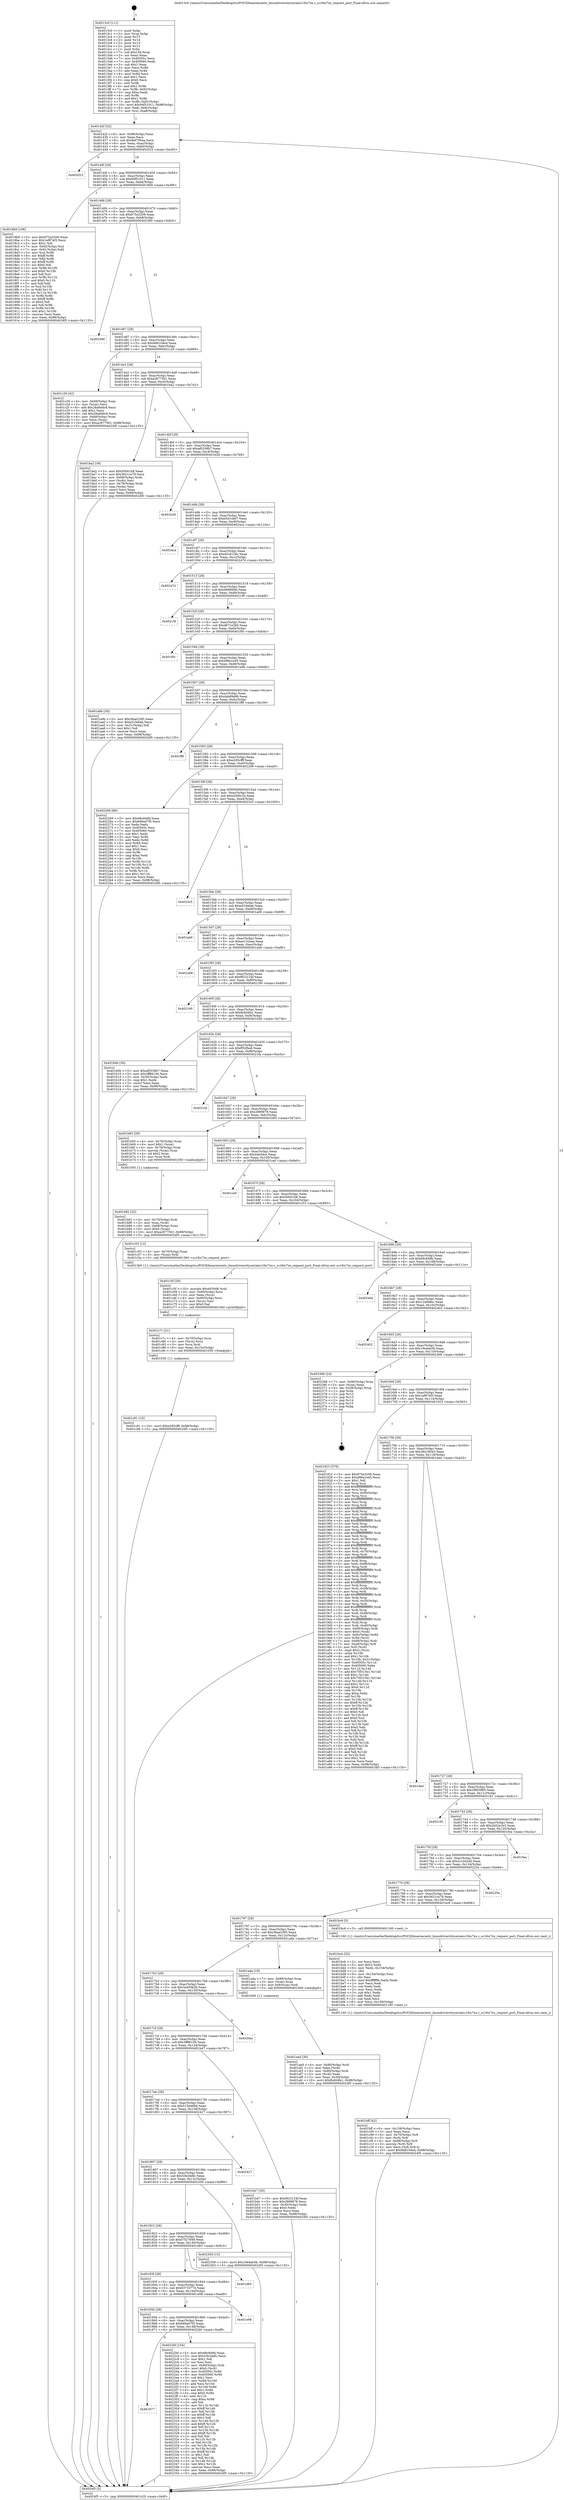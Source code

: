 digraph "0x4013c0" {
  label = "0x4013c0 (/mnt/c/Users/mathe/Desktop/tcc/POCII/binaries/extr_linuxdriversttyserialsc16is7xx.c_sc16is7xx_request_port_Final-ollvm.out::main(0))"
  labelloc = "t"
  node[shape=record]

  Entry [label="",width=0.3,height=0.3,shape=circle,fillcolor=black,style=filled]
  "0x40142f" [label="{
     0x40142f [32]\l
     | [instrs]\l
     &nbsp;&nbsp;0x40142f \<+6\>: mov -0x98(%rbp),%eax\l
     &nbsp;&nbsp;0x401435 \<+2\>: mov %eax,%ecx\l
     &nbsp;&nbsp;0x401437 \<+6\>: sub $0x8ef790aa,%ecx\l
     &nbsp;&nbsp;0x40143d \<+6\>: mov %eax,-0xac(%rbp)\l
     &nbsp;&nbsp;0x401443 \<+6\>: mov %ecx,-0xb0(%rbp)\l
     &nbsp;&nbsp;0x401449 \<+6\>: je 0000000000402023 \<main+0xc63\>\l
  }"]
  "0x402023" [label="{
     0x402023\l
  }", style=dashed]
  "0x40144f" [label="{
     0x40144f [28]\l
     | [instrs]\l
     &nbsp;&nbsp;0x40144f \<+5\>: jmp 0000000000401454 \<main+0x94\>\l
     &nbsp;&nbsp;0x401454 \<+6\>: mov -0xac(%rbp),%eax\l
     &nbsp;&nbsp;0x40145a \<+5\>: sub $0x94f51011,%eax\l
     &nbsp;&nbsp;0x40145f \<+6\>: mov %eax,-0xb4(%rbp)\l
     &nbsp;&nbsp;0x401465 \<+6\>: je 00000000004018b9 \<main+0x4f9\>\l
  }"]
  Exit [label="",width=0.3,height=0.3,shape=circle,fillcolor=black,style=filled,peripheries=2]
  "0x4018b9" [label="{
     0x4018b9 [106]\l
     | [instrs]\l
     &nbsp;&nbsp;0x4018b9 \<+5\>: mov $0x975a3209,%eax\l
     &nbsp;&nbsp;0x4018be \<+5\>: mov $0x1ef87ef3,%ecx\l
     &nbsp;&nbsp;0x4018c3 \<+2\>: mov $0x1,%dl\l
     &nbsp;&nbsp;0x4018c5 \<+7\>: mov -0x92(%rbp),%sil\l
     &nbsp;&nbsp;0x4018cc \<+7\>: mov -0x91(%rbp),%dil\l
     &nbsp;&nbsp;0x4018d3 \<+3\>: mov %sil,%r8b\l
     &nbsp;&nbsp;0x4018d6 \<+4\>: xor $0xff,%r8b\l
     &nbsp;&nbsp;0x4018da \<+3\>: mov %dil,%r9b\l
     &nbsp;&nbsp;0x4018dd \<+4\>: xor $0xff,%r9b\l
     &nbsp;&nbsp;0x4018e1 \<+3\>: xor $0x0,%dl\l
     &nbsp;&nbsp;0x4018e4 \<+3\>: mov %r8b,%r10b\l
     &nbsp;&nbsp;0x4018e7 \<+4\>: and $0x0,%r10b\l
     &nbsp;&nbsp;0x4018eb \<+3\>: and %dl,%sil\l
     &nbsp;&nbsp;0x4018ee \<+3\>: mov %r9b,%r11b\l
     &nbsp;&nbsp;0x4018f1 \<+4\>: and $0x0,%r11b\l
     &nbsp;&nbsp;0x4018f5 \<+3\>: and %dl,%dil\l
     &nbsp;&nbsp;0x4018f8 \<+3\>: or %sil,%r10b\l
     &nbsp;&nbsp;0x4018fb \<+3\>: or %dil,%r11b\l
     &nbsp;&nbsp;0x4018fe \<+3\>: xor %r11b,%r10b\l
     &nbsp;&nbsp;0x401901 \<+3\>: or %r9b,%r8b\l
     &nbsp;&nbsp;0x401904 \<+4\>: xor $0xff,%r8b\l
     &nbsp;&nbsp;0x401908 \<+3\>: or $0x0,%dl\l
     &nbsp;&nbsp;0x40190b \<+3\>: and %dl,%r8b\l
     &nbsp;&nbsp;0x40190e \<+3\>: or %r8b,%r10b\l
     &nbsp;&nbsp;0x401911 \<+4\>: test $0x1,%r10b\l
     &nbsp;&nbsp;0x401915 \<+3\>: cmovne %ecx,%eax\l
     &nbsp;&nbsp;0x401918 \<+6\>: mov %eax,-0x98(%rbp)\l
     &nbsp;&nbsp;0x40191e \<+5\>: jmp 00000000004024f5 \<main+0x1135\>\l
  }"]
  "0x40146b" [label="{
     0x40146b [28]\l
     | [instrs]\l
     &nbsp;&nbsp;0x40146b \<+5\>: jmp 0000000000401470 \<main+0xb0\>\l
     &nbsp;&nbsp;0x401470 \<+6\>: mov -0xac(%rbp),%eax\l
     &nbsp;&nbsp;0x401476 \<+5\>: sub $0x975a3209,%eax\l
     &nbsp;&nbsp;0x40147b \<+6\>: mov %eax,-0xb8(%rbp)\l
     &nbsp;&nbsp;0x401481 \<+6\>: je 0000000000402380 \<main+0xfc0\>\l
  }"]
  "0x4024f5" [label="{
     0x4024f5 [5]\l
     | [instrs]\l
     &nbsp;&nbsp;0x4024f5 \<+5\>: jmp 000000000040142f \<main+0x6f\>\l
  }"]
  "0x4013c0" [label="{
     0x4013c0 [111]\l
     | [instrs]\l
     &nbsp;&nbsp;0x4013c0 \<+1\>: push %rbp\l
     &nbsp;&nbsp;0x4013c1 \<+3\>: mov %rsp,%rbp\l
     &nbsp;&nbsp;0x4013c4 \<+2\>: push %r15\l
     &nbsp;&nbsp;0x4013c6 \<+2\>: push %r14\l
     &nbsp;&nbsp;0x4013c8 \<+2\>: push %r13\l
     &nbsp;&nbsp;0x4013ca \<+2\>: push %r12\l
     &nbsp;&nbsp;0x4013cc \<+1\>: push %rbx\l
     &nbsp;&nbsp;0x4013cd \<+7\>: sub $0x158,%rsp\l
     &nbsp;&nbsp;0x4013d4 \<+2\>: xor %eax,%eax\l
     &nbsp;&nbsp;0x4013d6 \<+7\>: mov 0x40505c,%ecx\l
     &nbsp;&nbsp;0x4013dd \<+7\>: mov 0x405060,%edx\l
     &nbsp;&nbsp;0x4013e4 \<+3\>: sub $0x1,%eax\l
     &nbsp;&nbsp;0x4013e7 \<+3\>: mov %ecx,%r8d\l
     &nbsp;&nbsp;0x4013ea \<+3\>: add %eax,%r8d\l
     &nbsp;&nbsp;0x4013ed \<+4\>: imul %r8d,%ecx\l
     &nbsp;&nbsp;0x4013f1 \<+3\>: and $0x1,%ecx\l
     &nbsp;&nbsp;0x4013f4 \<+3\>: cmp $0x0,%ecx\l
     &nbsp;&nbsp;0x4013f7 \<+4\>: sete %r9b\l
     &nbsp;&nbsp;0x4013fb \<+4\>: and $0x1,%r9b\l
     &nbsp;&nbsp;0x4013ff \<+7\>: mov %r9b,-0x92(%rbp)\l
     &nbsp;&nbsp;0x401406 \<+3\>: cmp $0xa,%edx\l
     &nbsp;&nbsp;0x401409 \<+4\>: setl %r9b\l
     &nbsp;&nbsp;0x40140d \<+4\>: and $0x1,%r9b\l
     &nbsp;&nbsp;0x401411 \<+7\>: mov %r9b,-0x91(%rbp)\l
     &nbsp;&nbsp;0x401418 \<+10\>: movl $0x94f51011,-0x98(%rbp)\l
     &nbsp;&nbsp;0x401422 \<+6\>: mov %edi,-0x9c(%rbp)\l
     &nbsp;&nbsp;0x401428 \<+7\>: mov %rsi,-0xa8(%rbp)\l
  }"]
  "0x401877" [label="{
     0x401877\l
  }", style=dashed]
  "0x402380" [label="{
     0x402380\l
  }", style=dashed]
  "0x401487" [label="{
     0x401487 [28]\l
     | [instrs]\l
     &nbsp;&nbsp;0x401487 \<+5\>: jmp 000000000040148c \<main+0xcc\>\l
     &nbsp;&nbsp;0x40148c \<+6\>: mov -0xac(%rbp),%eax\l
     &nbsp;&nbsp;0x401492 \<+5\>: sub $0x9d8104e4,%eax\l
     &nbsp;&nbsp;0x401497 \<+6\>: mov %eax,-0xbc(%rbp)\l
     &nbsp;&nbsp;0x40149d \<+6\>: je 0000000000401c29 \<main+0x869\>\l
  }"]
  "0x4022bf" [label="{
     0x4022bf [154]\l
     | [instrs]\l
     &nbsp;&nbsp;0x4022bf \<+5\>: mov $0x68c849b,%eax\l
     &nbsp;&nbsp;0x4022c4 \<+5\>: mov $0x53b3ddfc,%ecx\l
     &nbsp;&nbsp;0x4022c9 \<+2\>: mov $0x1,%dl\l
     &nbsp;&nbsp;0x4022cb \<+2\>: xor %esi,%esi\l
     &nbsp;&nbsp;0x4022cd \<+7\>: mov -0x90(%rbp),%rdi\l
     &nbsp;&nbsp;0x4022d4 \<+6\>: movl $0x0,(%rdi)\l
     &nbsp;&nbsp;0x4022da \<+8\>: mov 0x40505c,%r8d\l
     &nbsp;&nbsp;0x4022e2 \<+8\>: mov 0x405060,%r9d\l
     &nbsp;&nbsp;0x4022ea \<+3\>: sub $0x1,%esi\l
     &nbsp;&nbsp;0x4022ed \<+3\>: mov %r8d,%r10d\l
     &nbsp;&nbsp;0x4022f0 \<+3\>: add %esi,%r10d\l
     &nbsp;&nbsp;0x4022f3 \<+4\>: imul %r10d,%r8d\l
     &nbsp;&nbsp;0x4022f7 \<+4\>: and $0x1,%r8d\l
     &nbsp;&nbsp;0x4022fb \<+4\>: cmp $0x0,%r8d\l
     &nbsp;&nbsp;0x4022ff \<+4\>: sete %r11b\l
     &nbsp;&nbsp;0x402303 \<+4\>: cmp $0xa,%r9d\l
     &nbsp;&nbsp;0x402307 \<+3\>: setl %bl\l
     &nbsp;&nbsp;0x40230a \<+3\>: mov %r11b,%r14b\l
     &nbsp;&nbsp;0x40230d \<+4\>: xor $0xff,%r14b\l
     &nbsp;&nbsp;0x402311 \<+3\>: mov %bl,%r15b\l
     &nbsp;&nbsp;0x402314 \<+4\>: xor $0xff,%r15b\l
     &nbsp;&nbsp;0x402318 \<+3\>: xor $0x1,%dl\l
     &nbsp;&nbsp;0x40231b \<+3\>: mov %r14b,%r12b\l
     &nbsp;&nbsp;0x40231e \<+4\>: and $0xff,%r12b\l
     &nbsp;&nbsp;0x402322 \<+3\>: and %dl,%r11b\l
     &nbsp;&nbsp;0x402325 \<+3\>: mov %r15b,%r13b\l
     &nbsp;&nbsp;0x402328 \<+4\>: and $0xff,%r13b\l
     &nbsp;&nbsp;0x40232c \<+2\>: and %dl,%bl\l
     &nbsp;&nbsp;0x40232e \<+3\>: or %r11b,%r12b\l
     &nbsp;&nbsp;0x402331 \<+3\>: or %bl,%r13b\l
     &nbsp;&nbsp;0x402334 \<+3\>: xor %r13b,%r12b\l
     &nbsp;&nbsp;0x402337 \<+3\>: or %r15b,%r14b\l
     &nbsp;&nbsp;0x40233a \<+4\>: xor $0xff,%r14b\l
     &nbsp;&nbsp;0x40233e \<+3\>: or $0x1,%dl\l
     &nbsp;&nbsp;0x402341 \<+3\>: and %dl,%r14b\l
     &nbsp;&nbsp;0x402344 \<+3\>: or %r14b,%r12b\l
     &nbsp;&nbsp;0x402347 \<+4\>: test $0x1,%r12b\l
     &nbsp;&nbsp;0x40234b \<+3\>: cmovne %ecx,%eax\l
     &nbsp;&nbsp;0x40234e \<+6\>: mov %eax,-0x98(%rbp)\l
     &nbsp;&nbsp;0x402354 \<+5\>: jmp 00000000004024f5 \<main+0x1135\>\l
  }"]
  "0x401c29" [label="{
     0x401c29 [42]\l
     | [instrs]\l
     &nbsp;&nbsp;0x401c29 \<+4\>: mov -0x68(%rbp),%rax\l
     &nbsp;&nbsp;0x401c2d \<+2\>: mov (%rax),%ecx\l
     &nbsp;&nbsp;0x401c2f \<+6\>: add $0x28a9ddc8,%ecx\l
     &nbsp;&nbsp;0x401c35 \<+3\>: add $0x1,%ecx\l
     &nbsp;&nbsp;0x401c38 \<+6\>: sub $0x28a9ddc8,%ecx\l
     &nbsp;&nbsp;0x401c3e \<+4\>: mov -0x68(%rbp),%rax\l
     &nbsp;&nbsp;0x401c42 \<+2\>: mov %ecx,(%rax)\l
     &nbsp;&nbsp;0x401c44 \<+10\>: movl $0xa2877561,-0x98(%rbp)\l
     &nbsp;&nbsp;0x401c4e \<+5\>: jmp 00000000004024f5 \<main+0x1135\>\l
  }"]
  "0x4014a3" [label="{
     0x4014a3 [28]\l
     | [instrs]\l
     &nbsp;&nbsp;0x4014a3 \<+5\>: jmp 00000000004014a8 \<main+0xe8\>\l
     &nbsp;&nbsp;0x4014a8 \<+6\>: mov -0xac(%rbp),%eax\l
     &nbsp;&nbsp;0x4014ae \<+5\>: sub $0xa2877561,%eax\l
     &nbsp;&nbsp;0x4014b3 \<+6\>: mov %eax,-0xc0(%rbp)\l
     &nbsp;&nbsp;0x4014b9 \<+6\>: je 0000000000401ba2 \<main+0x7e2\>\l
  }"]
  "0x40185b" [label="{
     0x40185b [28]\l
     | [instrs]\l
     &nbsp;&nbsp;0x40185b \<+5\>: jmp 0000000000401860 \<main+0x4a0\>\l
     &nbsp;&nbsp;0x401860 \<+6\>: mov -0xac(%rbp),%eax\l
     &nbsp;&nbsp;0x401866 \<+5\>: sub $0x666a07f5,%eax\l
     &nbsp;&nbsp;0x40186b \<+6\>: mov %eax,-0x148(%rbp)\l
     &nbsp;&nbsp;0x401871 \<+6\>: je 00000000004022bf \<main+0xeff\>\l
  }"]
  "0x401ba2" [label="{
     0x401ba2 [36]\l
     | [instrs]\l
     &nbsp;&nbsp;0x401ba2 \<+5\>: mov $0x50041b8,%eax\l
     &nbsp;&nbsp;0x401ba7 \<+5\>: mov $0x3621ce79,%ecx\l
     &nbsp;&nbsp;0x401bac \<+4\>: mov -0x68(%rbp),%rdx\l
     &nbsp;&nbsp;0x401bb0 \<+2\>: mov (%rdx),%esi\l
     &nbsp;&nbsp;0x401bb2 \<+4\>: mov -0x78(%rbp),%rdx\l
     &nbsp;&nbsp;0x401bb6 \<+2\>: cmp (%rdx),%esi\l
     &nbsp;&nbsp;0x401bb8 \<+3\>: cmovl %ecx,%eax\l
     &nbsp;&nbsp;0x401bbb \<+6\>: mov %eax,-0x98(%rbp)\l
     &nbsp;&nbsp;0x401bc1 \<+5\>: jmp 00000000004024f5 \<main+0x1135\>\l
  }"]
  "0x4014bf" [label="{
     0x4014bf [28]\l
     | [instrs]\l
     &nbsp;&nbsp;0x4014bf \<+5\>: jmp 00000000004014c4 \<main+0x104\>\l
     &nbsp;&nbsp;0x4014c4 \<+6\>: mov -0xac(%rbp),%eax\l
     &nbsp;&nbsp;0x4014ca \<+5\>: sub $0xaf0338b7,%eax\l
     &nbsp;&nbsp;0x4014cf \<+6\>: mov %eax,-0xc4(%rbp)\l
     &nbsp;&nbsp;0x4014d5 \<+6\>: je 0000000000401b29 \<main+0x769\>\l
  }"]
  "0x401e98" [label="{
     0x401e98\l
  }", style=dashed]
  "0x401b29" [label="{
     0x401b29\l
  }", style=dashed]
  "0x4014db" [label="{
     0x4014db [28]\l
     | [instrs]\l
     &nbsp;&nbsp;0x4014db \<+5\>: jmp 00000000004014e0 \<main+0x120\>\l
     &nbsp;&nbsp;0x4014e0 \<+6\>: mov -0xac(%rbp),%eax\l
     &nbsp;&nbsp;0x4014e6 \<+5\>: sub $0xb5d1cbd7,%eax\l
     &nbsp;&nbsp;0x4014eb \<+6\>: mov %eax,-0xc8(%rbp)\l
     &nbsp;&nbsp;0x4014f1 \<+6\>: je 00000000004024ca \<main+0x110a\>\l
  }"]
  "0x40183f" [label="{
     0x40183f [28]\l
     | [instrs]\l
     &nbsp;&nbsp;0x40183f \<+5\>: jmp 0000000000401844 \<main+0x484\>\l
     &nbsp;&nbsp;0x401844 \<+6\>: mov -0xac(%rbp),%eax\l
     &nbsp;&nbsp;0x40184a \<+5\>: sub $0x63733774,%eax\l
     &nbsp;&nbsp;0x40184f \<+6\>: mov %eax,-0x144(%rbp)\l
     &nbsp;&nbsp;0x401855 \<+6\>: je 0000000000401e98 \<main+0xad8\>\l
  }"]
  "0x4024ca" [label="{
     0x4024ca\l
  }", style=dashed]
  "0x4014f7" [label="{
     0x4014f7 [28]\l
     | [instrs]\l
     &nbsp;&nbsp;0x4014f7 \<+5\>: jmp 00000000004014fc \<main+0x13c\>\l
     &nbsp;&nbsp;0x4014fc \<+6\>: mov -0xac(%rbp),%eax\l
     &nbsp;&nbsp;0x401502 \<+5\>: sub $0xd2c6126c,%eax\l
     &nbsp;&nbsp;0x401507 \<+6\>: mov %eax,-0xcc(%rbp)\l
     &nbsp;&nbsp;0x40150d \<+6\>: je 000000000040247d \<main+0x10bd\>\l
  }"]
  "0x401d83" [label="{
     0x401d83\l
  }", style=dashed]
  "0x40247d" [label="{
     0x40247d\l
  }", style=dashed]
  "0x401513" [label="{
     0x401513 [28]\l
     | [instrs]\l
     &nbsp;&nbsp;0x401513 \<+5\>: jmp 0000000000401518 \<main+0x158\>\l
     &nbsp;&nbsp;0x401518 \<+6\>: mov -0xac(%rbp),%eax\l
     &nbsp;&nbsp;0x40151e \<+5\>: sub $0xd4990f40,%eax\l
     &nbsp;&nbsp;0x401523 \<+6\>: mov %eax,-0xd0(%rbp)\l
     &nbsp;&nbsp;0x401529 \<+6\>: je 000000000040219f \<main+0xddf\>\l
  }"]
  "0x401823" [label="{
     0x401823 [28]\l
     | [instrs]\l
     &nbsp;&nbsp;0x401823 \<+5\>: jmp 0000000000401828 \<main+0x468\>\l
     &nbsp;&nbsp;0x401828 \<+6\>: mov -0xac(%rbp),%eax\l
     &nbsp;&nbsp;0x40182e \<+5\>: sub $0x57f27849,%eax\l
     &nbsp;&nbsp;0x401833 \<+6\>: mov %eax,-0x140(%rbp)\l
     &nbsp;&nbsp;0x401839 \<+6\>: je 0000000000401d83 \<main+0x9c3\>\l
  }"]
  "0x40219f" [label="{
     0x40219f\l
  }", style=dashed]
  "0x40152f" [label="{
     0x40152f [28]\l
     | [instrs]\l
     &nbsp;&nbsp;0x40152f \<+5\>: jmp 0000000000401534 \<main+0x174\>\l
     &nbsp;&nbsp;0x401534 \<+6\>: mov -0xac(%rbp),%eax\l
     &nbsp;&nbsp;0x40153a \<+5\>: sub $0xd671e260,%eax\l
     &nbsp;&nbsp;0x40153f \<+6\>: mov %eax,-0xd4(%rbp)\l
     &nbsp;&nbsp;0x401545 \<+6\>: je 0000000000401f0c \<main+0xb4c\>\l
  }"]
  "0x402359" [label="{
     0x402359 [15]\l
     | [instrs]\l
     &nbsp;&nbsp;0x402359 \<+10\>: movl $0x19e4ab36,-0x98(%rbp)\l
     &nbsp;&nbsp;0x402363 \<+5\>: jmp 00000000004024f5 \<main+0x1135\>\l
  }"]
  "0x401f0c" [label="{
     0x401f0c\l
  }", style=dashed]
  "0x40154b" [label="{
     0x40154b [28]\l
     | [instrs]\l
     &nbsp;&nbsp;0x40154b \<+5\>: jmp 0000000000401550 \<main+0x190\>\l
     &nbsp;&nbsp;0x401550 \<+6\>: mov -0xac(%rbp),%eax\l
     &nbsp;&nbsp;0x401556 \<+5\>: sub $0xd96e1e45,%eax\l
     &nbsp;&nbsp;0x40155b \<+6\>: mov %eax,-0xd8(%rbp)\l
     &nbsp;&nbsp;0x401561 \<+6\>: je 0000000000401a9b \<main+0x6db\>\l
  }"]
  "0x401807" [label="{
     0x401807 [28]\l
     | [instrs]\l
     &nbsp;&nbsp;0x401807 \<+5\>: jmp 000000000040180c \<main+0x44c\>\l
     &nbsp;&nbsp;0x40180c \<+6\>: mov -0xac(%rbp),%eax\l
     &nbsp;&nbsp;0x401812 \<+5\>: sub $0x53b3ddfc,%eax\l
     &nbsp;&nbsp;0x401817 \<+6\>: mov %eax,-0x13c(%rbp)\l
     &nbsp;&nbsp;0x40181d \<+6\>: je 0000000000402359 \<main+0xf99\>\l
  }"]
  "0x401a9b" [label="{
     0x401a9b [30]\l
     | [instrs]\l
     &nbsp;&nbsp;0x401a9b \<+5\>: mov $0x36ae2395,%eax\l
     &nbsp;&nbsp;0x401aa0 \<+5\>: mov $0xe51fe6ab,%ecx\l
     &nbsp;&nbsp;0x401aa5 \<+3\>: mov -0x31(%rbp),%dl\l
     &nbsp;&nbsp;0x401aa8 \<+3\>: test $0x1,%dl\l
     &nbsp;&nbsp;0x401aab \<+3\>: cmovne %ecx,%eax\l
     &nbsp;&nbsp;0x401aae \<+6\>: mov %eax,-0x98(%rbp)\l
     &nbsp;&nbsp;0x401ab4 \<+5\>: jmp 00000000004024f5 \<main+0x1135\>\l
  }"]
  "0x401567" [label="{
     0x401567 [28]\l
     | [instrs]\l
     &nbsp;&nbsp;0x401567 \<+5\>: jmp 000000000040156c \<main+0x1ac\>\l
     &nbsp;&nbsp;0x40156c \<+6\>: mov -0xac(%rbp),%eax\l
     &nbsp;&nbsp;0x401572 \<+5\>: sub $0xdab89a96,%eax\l
     &nbsp;&nbsp;0x401577 \<+6\>: mov %eax,-0xdc(%rbp)\l
     &nbsp;&nbsp;0x40157d \<+6\>: je 0000000000401ff9 \<main+0xc39\>\l
  }"]
  "0x402427" [label="{
     0x402427\l
  }", style=dashed]
  "0x401ff9" [label="{
     0x401ff9\l
  }", style=dashed]
  "0x401583" [label="{
     0x401583 [28]\l
     | [instrs]\l
     &nbsp;&nbsp;0x401583 \<+5\>: jmp 0000000000401588 \<main+0x1c8\>\l
     &nbsp;&nbsp;0x401588 \<+6\>: mov -0xac(%rbp),%eax\l
     &nbsp;&nbsp;0x40158e \<+5\>: sub $0xe285cfff,%eax\l
     &nbsp;&nbsp;0x401593 \<+6\>: mov %eax,-0xe0(%rbp)\l
     &nbsp;&nbsp;0x401599 \<+6\>: je 0000000000402269 \<main+0xea9\>\l
  }"]
  "0x401c91" [label="{
     0x401c91 [15]\l
     | [instrs]\l
     &nbsp;&nbsp;0x401c91 \<+10\>: movl $0xe285cfff,-0x98(%rbp)\l
     &nbsp;&nbsp;0x401c9b \<+5\>: jmp 00000000004024f5 \<main+0x1135\>\l
  }"]
  "0x402269" [label="{
     0x402269 [86]\l
     | [instrs]\l
     &nbsp;&nbsp;0x402269 \<+5\>: mov $0x68c849b,%eax\l
     &nbsp;&nbsp;0x40226e \<+5\>: mov $0x666a07f5,%ecx\l
     &nbsp;&nbsp;0x402273 \<+2\>: xor %edx,%edx\l
     &nbsp;&nbsp;0x402275 \<+7\>: mov 0x40505c,%esi\l
     &nbsp;&nbsp;0x40227c \<+7\>: mov 0x405060,%edi\l
     &nbsp;&nbsp;0x402283 \<+3\>: sub $0x1,%edx\l
     &nbsp;&nbsp;0x402286 \<+3\>: mov %esi,%r8d\l
     &nbsp;&nbsp;0x402289 \<+3\>: add %edx,%r8d\l
     &nbsp;&nbsp;0x40228c \<+4\>: imul %r8d,%esi\l
     &nbsp;&nbsp;0x402290 \<+3\>: and $0x1,%esi\l
     &nbsp;&nbsp;0x402293 \<+3\>: cmp $0x0,%esi\l
     &nbsp;&nbsp;0x402296 \<+4\>: sete %r9b\l
     &nbsp;&nbsp;0x40229a \<+3\>: cmp $0xa,%edi\l
     &nbsp;&nbsp;0x40229d \<+4\>: setl %r10b\l
     &nbsp;&nbsp;0x4022a1 \<+3\>: mov %r9b,%r11b\l
     &nbsp;&nbsp;0x4022a4 \<+3\>: and %r10b,%r11b\l
     &nbsp;&nbsp;0x4022a7 \<+3\>: xor %r10b,%r9b\l
     &nbsp;&nbsp;0x4022aa \<+3\>: or %r9b,%r11b\l
     &nbsp;&nbsp;0x4022ad \<+4\>: test $0x1,%r11b\l
     &nbsp;&nbsp;0x4022b1 \<+3\>: cmovne %ecx,%eax\l
     &nbsp;&nbsp;0x4022b4 \<+6\>: mov %eax,-0x98(%rbp)\l
     &nbsp;&nbsp;0x4022ba \<+5\>: jmp 00000000004024f5 \<main+0x1135\>\l
  }"]
  "0x40159f" [label="{
     0x40159f [28]\l
     | [instrs]\l
     &nbsp;&nbsp;0x40159f \<+5\>: jmp 00000000004015a4 \<main+0x1e4\>\l
     &nbsp;&nbsp;0x4015a4 \<+6\>: mov -0xac(%rbp),%eax\l
     &nbsp;&nbsp;0x4015aa \<+5\>: sub $0xe2bf0c2a,%eax\l
     &nbsp;&nbsp;0x4015af \<+6\>: mov %eax,-0xe4(%rbp)\l
     &nbsp;&nbsp;0x4015b5 \<+6\>: je 00000000004023c5 \<main+0x1005\>\l
  }"]
  "0x401c7c" [label="{
     0x401c7c [21]\l
     | [instrs]\l
     &nbsp;&nbsp;0x401c7c \<+4\>: mov -0x70(%rbp),%rcx\l
     &nbsp;&nbsp;0x401c80 \<+3\>: mov (%rcx),%rcx\l
     &nbsp;&nbsp;0x401c83 \<+3\>: mov %rcx,%rdi\l
     &nbsp;&nbsp;0x401c86 \<+6\>: mov %eax,-0x15c(%rbp)\l
     &nbsp;&nbsp;0x401c8c \<+5\>: call 0000000000401030 \<free@plt\>\l
     | [calls]\l
     &nbsp;&nbsp;0x401030 \{1\} (unknown)\l
  }"]
  "0x4023c5" [label="{
     0x4023c5\l
  }", style=dashed]
  "0x4015bb" [label="{
     0x4015bb [28]\l
     | [instrs]\l
     &nbsp;&nbsp;0x4015bb \<+5\>: jmp 00000000004015c0 \<main+0x200\>\l
     &nbsp;&nbsp;0x4015c0 \<+6\>: mov -0xac(%rbp),%eax\l
     &nbsp;&nbsp;0x4015c6 \<+5\>: sub $0xe51fe6ab,%eax\l
     &nbsp;&nbsp;0x4015cb \<+6\>: mov %eax,-0xe8(%rbp)\l
     &nbsp;&nbsp;0x4015d1 \<+6\>: je 0000000000401ab9 \<main+0x6f9\>\l
  }"]
  "0x401c5f" [label="{
     0x401c5f [29]\l
     | [instrs]\l
     &nbsp;&nbsp;0x401c5f \<+10\>: movabs $0x4030d6,%rdi\l
     &nbsp;&nbsp;0x401c69 \<+4\>: mov -0x60(%rbp),%rcx\l
     &nbsp;&nbsp;0x401c6d \<+2\>: mov %eax,(%rcx)\l
     &nbsp;&nbsp;0x401c6f \<+4\>: mov -0x60(%rbp),%rcx\l
     &nbsp;&nbsp;0x401c73 \<+2\>: mov (%rcx),%esi\l
     &nbsp;&nbsp;0x401c75 \<+2\>: mov $0x0,%al\l
     &nbsp;&nbsp;0x401c77 \<+5\>: call 0000000000401040 \<printf@plt\>\l
     | [calls]\l
     &nbsp;&nbsp;0x401040 \{1\} (unknown)\l
  }"]
  "0x401ab9" [label="{
     0x401ab9\l
  }", style=dashed]
  "0x4015d7" [label="{
     0x4015d7 [28]\l
     | [instrs]\l
     &nbsp;&nbsp;0x4015d7 \<+5\>: jmp 00000000004015dc \<main+0x21c\>\l
     &nbsp;&nbsp;0x4015dc \<+6\>: mov -0xac(%rbp),%eax\l
     &nbsp;&nbsp;0x4015e2 \<+5\>: sub $0xee132eae,%eax\l
     &nbsp;&nbsp;0x4015e7 \<+6\>: mov %eax,-0xec(%rbp)\l
     &nbsp;&nbsp;0x4015ed \<+6\>: je 0000000000401eb6 \<main+0xaf6\>\l
  }"]
  "0x401bff" [label="{
     0x401bff [42]\l
     | [instrs]\l
     &nbsp;&nbsp;0x401bff \<+6\>: mov -0x158(%rbp),%ecx\l
     &nbsp;&nbsp;0x401c05 \<+3\>: imul %eax,%ecx\l
     &nbsp;&nbsp;0x401c08 \<+4\>: mov -0x70(%rbp),%r8\l
     &nbsp;&nbsp;0x401c0c \<+3\>: mov (%r8),%r8\l
     &nbsp;&nbsp;0x401c0f \<+4\>: mov -0x68(%rbp),%r9\l
     &nbsp;&nbsp;0x401c13 \<+3\>: movslq (%r9),%r9\l
     &nbsp;&nbsp;0x401c16 \<+4\>: mov %ecx,(%r8,%r9,4)\l
     &nbsp;&nbsp;0x401c1a \<+10\>: movl $0x9d8104e4,-0x98(%rbp)\l
     &nbsp;&nbsp;0x401c24 \<+5\>: jmp 00000000004024f5 \<main+0x1135\>\l
  }"]
  "0x401eb6" [label="{
     0x401eb6\l
  }", style=dashed]
  "0x4015f3" [label="{
     0x4015f3 [28]\l
     | [instrs]\l
     &nbsp;&nbsp;0x4015f3 \<+5\>: jmp 00000000004015f8 \<main+0x238\>\l
     &nbsp;&nbsp;0x4015f8 \<+6\>: mov -0xac(%rbp),%eax\l
     &nbsp;&nbsp;0x4015fe \<+5\>: sub $0xf923124f,%eax\l
     &nbsp;&nbsp;0x401603 \<+6\>: mov %eax,-0xf0(%rbp)\l
     &nbsp;&nbsp;0x401609 \<+6\>: je 0000000000402190 \<main+0xdd0\>\l
  }"]
  "0x401bcb" [label="{
     0x401bcb [52]\l
     | [instrs]\l
     &nbsp;&nbsp;0x401bcb \<+2\>: xor %ecx,%ecx\l
     &nbsp;&nbsp;0x401bcd \<+5\>: mov $0x2,%edx\l
     &nbsp;&nbsp;0x401bd2 \<+6\>: mov %edx,-0x154(%rbp)\l
     &nbsp;&nbsp;0x401bd8 \<+1\>: cltd\l
     &nbsp;&nbsp;0x401bd9 \<+6\>: mov -0x154(%rbp),%esi\l
     &nbsp;&nbsp;0x401bdf \<+2\>: idiv %esi\l
     &nbsp;&nbsp;0x401be1 \<+6\>: imul $0xfffffffe,%edx,%edx\l
     &nbsp;&nbsp;0x401be7 \<+2\>: mov %ecx,%edi\l
     &nbsp;&nbsp;0x401be9 \<+2\>: sub %edx,%edi\l
     &nbsp;&nbsp;0x401beb \<+2\>: mov %ecx,%edx\l
     &nbsp;&nbsp;0x401bed \<+3\>: sub $0x1,%edx\l
     &nbsp;&nbsp;0x401bf0 \<+2\>: add %edx,%edi\l
     &nbsp;&nbsp;0x401bf2 \<+2\>: sub %edi,%ecx\l
     &nbsp;&nbsp;0x401bf4 \<+6\>: mov %ecx,-0x158(%rbp)\l
     &nbsp;&nbsp;0x401bfa \<+5\>: call 0000000000401160 \<next_i\>\l
     | [calls]\l
     &nbsp;&nbsp;0x401160 \{1\} (/mnt/c/Users/mathe/Desktop/tcc/POCII/binaries/extr_linuxdriversttyserialsc16is7xx.c_sc16is7xx_request_port_Final-ollvm.out::next_i)\l
  }"]
  "0x402190" [label="{
     0x402190\l
  }", style=dashed]
  "0x40160f" [label="{
     0x40160f [28]\l
     | [instrs]\l
     &nbsp;&nbsp;0x40160f \<+5\>: jmp 0000000000401614 \<main+0x254\>\l
     &nbsp;&nbsp;0x401614 \<+6\>: mov -0xac(%rbp),%eax\l
     &nbsp;&nbsp;0x40161a \<+5\>: sub $0xfb404fa1,%eax\l
     &nbsp;&nbsp;0x40161f \<+6\>: mov %eax,-0xf4(%rbp)\l
     &nbsp;&nbsp;0x401625 \<+6\>: je 0000000000401b0b \<main+0x74b\>\l
  }"]
  "0x401b82" [label="{
     0x401b82 [32]\l
     | [instrs]\l
     &nbsp;&nbsp;0x401b82 \<+4\>: mov -0x70(%rbp),%rdi\l
     &nbsp;&nbsp;0x401b86 \<+3\>: mov %rax,(%rdi)\l
     &nbsp;&nbsp;0x401b89 \<+4\>: mov -0x68(%rbp),%rax\l
     &nbsp;&nbsp;0x401b8d \<+6\>: movl $0x0,(%rax)\l
     &nbsp;&nbsp;0x401b93 \<+10\>: movl $0xa2877561,-0x98(%rbp)\l
     &nbsp;&nbsp;0x401b9d \<+5\>: jmp 00000000004024f5 \<main+0x1135\>\l
  }"]
  "0x401b0b" [label="{
     0x401b0b [30]\l
     | [instrs]\l
     &nbsp;&nbsp;0x401b0b \<+5\>: mov $0xaf0338b7,%eax\l
     &nbsp;&nbsp;0x401b10 \<+5\>: mov $0x3ff86156,%ecx\l
     &nbsp;&nbsp;0x401b15 \<+3\>: mov -0x30(%rbp),%edx\l
     &nbsp;&nbsp;0x401b18 \<+3\>: cmp $0x1,%edx\l
     &nbsp;&nbsp;0x401b1b \<+3\>: cmovl %ecx,%eax\l
     &nbsp;&nbsp;0x401b1e \<+6\>: mov %eax,-0x98(%rbp)\l
     &nbsp;&nbsp;0x401b24 \<+5\>: jmp 00000000004024f5 \<main+0x1135\>\l
  }"]
  "0x40162b" [label="{
     0x40162b [28]\l
     | [instrs]\l
     &nbsp;&nbsp;0x40162b \<+5\>: jmp 0000000000401630 \<main+0x270\>\l
     &nbsp;&nbsp;0x401630 \<+6\>: mov -0xac(%rbp),%eax\l
     &nbsp;&nbsp;0x401636 \<+5\>: sub $0xff32fbe6,%eax\l
     &nbsp;&nbsp;0x40163b \<+6\>: mov %eax,-0xf8(%rbp)\l
     &nbsp;&nbsp;0x401641 \<+6\>: je 00000000004021fa \<main+0xe3a\>\l
  }"]
  "0x4017eb" [label="{
     0x4017eb [28]\l
     | [instrs]\l
     &nbsp;&nbsp;0x4017eb \<+5\>: jmp 00000000004017f0 \<main+0x430\>\l
     &nbsp;&nbsp;0x4017f0 \<+6\>: mov -0xac(%rbp),%eax\l
     &nbsp;&nbsp;0x4017f6 \<+5\>: sub $0x515d468d,%eax\l
     &nbsp;&nbsp;0x4017fb \<+6\>: mov %eax,-0x138(%rbp)\l
     &nbsp;&nbsp;0x401801 \<+6\>: je 0000000000402427 \<main+0x1067\>\l
  }"]
  "0x4021fa" [label="{
     0x4021fa\l
  }", style=dashed]
  "0x401647" [label="{
     0x401647 [28]\l
     | [instrs]\l
     &nbsp;&nbsp;0x401647 \<+5\>: jmp 000000000040164c \<main+0x28c\>\l
     &nbsp;&nbsp;0x40164c \<+6\>: mov -0xac(%rbp),%eax\l
     &nbsp;&nbsp;0x401652 \<+5\>: sub $0x2899878,%eax\l
     &nbsp;&nbsp;0x401657 \<+6\>: mov %eax,-0xfc(%rbp)\l
     &nbsp;&nbsp;0x40165d \<+6\>: je 0000000000401b65 \<main+0x7a5\>\l
  }"]
  "0x401b47" [label="{
     0x401b47 [30]\l
     | [instrs]\l
     &nbsp;&nbsp;0x401b47 \<+5\>: mov $0xf923124f,%eax\l
     &nbsp;&nbsp;0x401b4c \<+5\>: mov $0x2899878,%ecx\l
     &nbsp;&nbsp;0x401b51 \<+3\>: mov -0x30(%rbp),%edx\l
     &nbsp;&nbsp;0x401b54 \<+3\>: cmp $0x0,%edx\l
     &nbsp;&nbsp;0x401b57 \<+3\>: cmove %ecx,%eax\l
     &nbsp;&nbsp;0x401b5a \<+6\>: mov %eax,-0x98(%rbp)\l
     &nbsp;&nbsp;0x401b60 \<+5\>: jmp 00000000004024f5 \<main+0x1135\>\l
  }"]
  "0x401b65" [label="{
     0x401b65 [29]\l
     | [instrs]\l
     &nbsp;&nbsp;0x401b65 \<+4\>: mov -0x78(%rbp),%rax\l
     &nbsp;&nbsp;0x401b69 \<+6\>: movl $0x1,(%rax)\l
     &nbsp;&nbsp;0x401b6f \<+4\>: mov -0x78(%rbp),%rax\l
     &nbsp;&nbsp;0x401b73 \<+3\>: movslq (%rax),%rax\l
     &nbsp;&nbsp;0x401b76 \<+4\>: shl $0x2,%rax\l
     &nbsp;&nbsp;0x401b7a \<+3\>: mov %rax,%rdi\l
     &nbsp;&nbsp;0x401b7d \<+5\>: call 0000000000401050 \<malloc@plt\>\l
     | [calls]\l
     &nbsp;&nbsp;0x401050 \{1\} (unknown)\l
  }"]
  "0x401663" [label="{
     0x401663 [28]\l
     | [instrs]\l
     &nbsp;&nbsp;0x401663 \<+5\>: jmp 0000000000401668 \<main+0x2a8\>\l
     &nbsp;&nbsp;0x401668 \<+6\>: mov -0xac(%rbp),%eax\l
     &nbsp;&nbsp;0x40166e \<+5\>: sub $0x44e5dce,%eax\l
     &nbsp;&nbsp;0x401673 \<+6\>: mov %eax,-0x100(%rbp)\l
     &nbsp;&nbsp;0x401679 \<+6\>: je 0000000000401ca0 \<main+0x8e0\>\l
  }"]
  "0x4017cf" [label="{
     0x4017cf [28]\l
     | [instrs]\l
     &nbsp;&nbsp;0x4017cf \<+5\>: jmp 00000000004017d4 \<main+0x414\>\l
     &nbsp;&nbsp;0x4017d4 \<+6\>: mov -0xac(%rbp),%eax\l
     &nbsp;&nbsp;0x4017da \<+5\>: sub $0x3ff86156,%eax\l
     &nbsp;&nbsp;0x4017df \<+6\>: mov %eax,-0x134(%rbp)\l
     &nbsp;&nbsp;0x4017e5 \<+6\>: je 0000000000401b47 \<main+0x787\>\l
  }"]
  "0x401ca0" [label="{
     0x401ca0\l
  }", style=dashed]
  "0x40167f" [label="{
     0x40167f [28]\l
     | [instrs]\l
     &nbsp;&nbsp;0x40167f \<+5\>: jmp 0000000000401684 \<main+0x2c4\>\l
     &nbsp;&nbsp;0x401684 \<+6\>: mov -0xac(%rbp),%eax\l
     &nbsp;&nbsp;0x40168a \<+5\>: sub $0x50041b8,%eax\l
     &nbsp;&nbsp;0x40168f \<+6\>: mov %eax,-0x104(%rbp)\l
     &nbsp;&nbsp;0x401695 \<+6\>: je 0000000000401c53 \<main+0x893\>\l
  }"]
  "0x4020ac" [label="{
     0x4020ac\l
  }", style=dashed]
  "0x401c53" [label="{
     0x401c53 [12]\l
     | [instrs]\l
     &nbsp;&nbsp;0x401c53 \<+4\>: mov -0x70(%rbp),%rax\l
     &nbsp;&nbsp;0x401c57 \<+3\>: mov (%rax),%rdi\l
     &nbsp;&nbsp;0x401c5a \<+5\>: call 00000000004013b0 \<sc16is7xx_request_port\>\l
     | [calls]\l
     &nbsp;&nbsp;0x4013b0 \{1\} (/mnt/c/Users/mathe/Desktop/tcc/POCII/binaries/extr_linuxdriversttyserialsc16is7xx.c_sc16is7xx_request_port_Final-ollvm.out::sc16is7xx_request_port)\l
  }"]
  "0x40169b" [label="{
     0x40169b [28]\l
     | [instrs]\l
     &nbsp;&nbsp;0x40169b \<+5\>: jmp 00000000004016a0 \<main+0x2e0\>\l
     &nbsp;&nbsp;0x4016a0 \<+6\>: mov -0xac(%rbp),%eax\l
     &nbsp;&nbsp;0x4016a6 \<+5\>: sub $0x68c849b,%eax\l
     &nbsp;&nbsp;0x4016ab \<+6\>: mov %eax,-0x108(%rbp)\l
     &nbsp;&nbsp;0x4016b1 \<+6\>: je 00000000004024de \<main+0x111e\>\l
  }"]
  "0x401aed" [label="{
     0x401aed [30]\l
     | [instrs]\l
     &nbsp;&nbsp;0x401aed \<+4\>: mov -0x80(%rbp),%rdi\l
     &nbsp;&nbsp;0x401af1 \<+2\>: mov %eax,(%rdi)\l
     &nbsp;&nbsp;0x401af3 \<+4\>: mov -0x80(%rbp),%rdi\l
     &nbsp;&nbsp;0x401af7 \<+2\>: mov (%rdi),%eax\l
     &nbsp;&nbsp;0x401af9 \<+3\>: mov %eax,-0x30(%rbp)\l
     &nbsp;&nbsp;0x401afc \<+10\>: movl $0xfb404fa1,-0x98(%rbp)\l
     &nbsp;&nbsp;0x401b06 \<+5\>: jmp 00000000004024f5 \<main+0x1135\>\l
  }"]
  "0x4024de" [label="{
     0x4024de\l
  }", style=dashed]
  "0x4016b7" [label="{
     0x4016b7 [28]\l
     | [instrs]\l
     &nbsp;&nbsp;0x4016b7 \<+5\>: jmp 00000000004016bc \<main+0x2fc\>\l
     &nbsp;&nbsp;0x4016bc \<+6\>: mov -0xac(%rbp),%eax\l
     &nbsp;&nbsp;0x4016c2 \<+5\>: sub $0x12af48ec,%eax\l
     &nbsp;&nbsp;0x4016c7 \<+6\>: mov %eax,-0x10c(%rbp)\l
     &nbsp;&nbsp;0x4016cd \<+6\>: je 0000000000402402 \<main+0x1042\>\l
  }"]
  "0x4017b3" [label="{
     0x4017b3 [28]\l
     | [instrs]\l
     &nbsp;&nbsp;0x4017b3 \<+5\>: jmp 00000000004017b8 \<main+0x3f8\>\l
     &nbsp;&nbsp;0x4017b8 \<+6\>: mov -0xac(%rbp),%eax\l
     &nbsp;&nbsp;0x4017be \<+5\>: sub $0x3a450b2b,%eax\l
     &nbsp;&nbsp;0x4017c3 \<+6\>: mov %eax,-0x130(%rbp)\l
     &nbsp;&nbsp;0x4017c9 \<+6\>: je 00000000004020ac \<main+0xcec\>\l
  }"]
  "0x402402" [label="{
     0x402402\l
  }", style=dashed]
  "0x4016d3" [label="{
     0x4016d3 [28]\l
     | [instrs]\l
     &nbsp;&nbsp;0x4016d3 \<+5\>: jmp 00000000004016d8 \<main+0x318\>\l
     &nbsp;&nbsp;0x4016d8 \<+6\>: mov -0xac(%rbp),%eax\l
     &nbsp;&nbsp;0x4016de \<+5\>: sub $0x19e4ab36,%eax\l
     &nbsp;&nbsp;0x4016e3 \<+6\>: mov %eax,-0x110(%rbp)\l
     &nbsp;&nbsp;0x4016e9 \<+6\>: je 0000000000402368 \<main+0xfa8\>\l
  }"]
  "0x401ada" [label="{
     0x401ada [19]\l
     | [instrs]\l
     &nbsp;&nbsp;0x401ada \<+7\>: mov -0x88(%rbp),%rax\l
     &nbsp;&nbsp;0x401ae1 \<+3\>: mov (%rax),%rax\l
     &nbsp;&nbsp;0x401ae4 \<+4\>: mov 0x8(%rax),%rdi\l
     &nbsp;&nbsp;0x401ae8 \<+5\>: call 0000000000401060 \<atoi@plt\>\l
     | [calls]\l
     &nbsp;&nbsp;0x401060 \{1\} (unknown)\l
  }"]
  "0x402368" [label="{
     0x402368 [24]\l
     | [instrs]\l
     &nbsp;&nbsp;0x402368 \<+7\>: mov -0x90(%rbp),%rax\l
     &nbsp;&nbsp;0x40236f \<+2\>: mov (%rax),%eax\l
     &nbsp;&nbsp;0x402371 \<+4\>: lea -0x28(%rbp),%rsp\l
     &nbsp;&nbsp;0x402375 \<+1\>: pop %rbx\l
     &nbsp;&nbsp;0x402376 \<+2\>: pop %r12\l
     &nbsp;&nbsp;0x402378 \<+2\>: pop %r13\l
     &nbsp;&nbsp;0x40237a \<+2\>: pop %r14\l
     &nbsp;&nbsp;0x40237c \<+2\>: pop %r15\l
     &nbsp;&nbsp;0x40237e \<+1\>: pop %rbp\l
     &nbsp;&nbsp;0x40237f \<+1\>: ret\l
  }"]
  "0x4016ef" [label="{
     0x4016ef [28]\l
     | [instrs]\l
     &nbsp;&nbsp;0x4016ef \<+5\>: jmp 00000000004016f4 \<main+0x334\>\l
     &nbsp;&nbsp;0x4016f4 \<+6\>: mov -0xac(%rbp),%eax\l
     &nbsp;&nbsp;0x4016fa \<+5\>: sub $0x1ef87ef3,%eax\l
     &nbsp;&nbsp;0x4016ff \<+6\>: mov %eax,-0x114(%rbp)\l
     &nbsp;&nbsp;0x401705 \<+6\>: je 0000000000401923 \<main+0x563\>\l
  }"]
  "0x401797" [label="{
     0x401797 [28]\l
     | [instrs]\l
     &nbsp;&nbsp;0x401797 \<+5\>: jmp 000000000040179c \<main+0x3dc\>\l
     &nbsp;&nbsp;0x40179c \<+6\>: mov -0xac(%rbp),%eax\l
     &nbsp;&nbsp;0x4017a2 \<+5\>: sub $0x36ae2395,%eax\l
     &nbsp;&nbsp;0x4017a7 \<+6\>: mov %eax,-0x12c(%rbp)\l
     &nbsp;&nbsp;0x4017ad \<+6\>: je 0000000000401ada \<main+0x71a\>\l
  }"]
  "0x401923" [label="{
     0x401923 [376]\l
     | [instrs]\l
     &nbsp;&nbsp;0x401923 \<+5\>: mov $0x975a3209,%eax\l
     &nbsp;&nbsp;0x401928 \<+5\>: mov $0xd96e1e45,%ecx\l
     &nbsp;&nbsp;0x40192d \<+2\>: mov $0x1,%dl\l
     &nbsp;&nbsp;0x40192f \<+3\>: mov %rsp,%rsi\l
     &nbsp;&nbsp;0x401932 \<+4\>: add $0xfffffffffffffff0,%rsi\l
     &nbsp;&nbsp;0x401936 \<+3\>: mov %rsi,%rsp\l
     &nbsp;&nbsp;0x401939 \<+7\>: mov %rsi,-0x90(%rbp)\l
     &nbsp;&nbsp;0x401940 \<+3\>: mov %rsp,%rsi\l
     &nbsp;&nbsp;0x401943 \<+4\>: add $0xfffffffffffffff0,%rsi\l
     &nbsp;&nbsp;0x401947 \<+3\>: mov %rsi,%rsp\l
     &nbsp;&nbsp;0x40194a \<+3\>: mov %rsp,%rdi\l
     &nbsp;&nbsp;0x40194d \<+4\>: add $0xfffffffffffffff0,%rdi\l
     &nbsp;&nbsp;0x401951 \<+3\>: mov %rdi,%rsp\l
     &nbsp;&nbsp;0x401954 \<+7\>: mov %rdi,-0x88(%rbp)\l
     &nbsp;&nbsp;0x40195b \<+3\>: mov %rsp,%rdi\l
     &nbsp;&nbsp;0x40195e \<+4\>: add $0xfffffffffffffff0,%rdi\l
     &nbsp;&nbsp;0x401962 \<+3\>: mov %rdi,%rsp\l
     &nbsp;&nbsp;0x401965 \<+4\>: mov %rdi,-0x80(%rbp)\l
     &nbsp;&nbsp;0x401969 \<+3\>: mov %rsp,%rdi\l
     &nbsp;&nbsp;0x40196c \<+4\>: add $0xfffffffffffffff0,%rdi\l
     &nbsp;&nbsp;0x401970 \<+3\>: mov %rdi,%rsp\l
     &nbsp;&nbsp;0x401973 \<+4\>: mov %rdi,-0x78(%rbp)\l
     &nbsp;&nbsp;0x401977 \<+3\>: mov %rsp,%rdi\l
     &nbsp;&nbsp;0x40197a \<+4\>: add $0xfffffffffffffff0,%rdi\l
     &nbsp;&nbsp;0x40197e \<+3\>: mov %rdi,%rsp\l
     &nbsp;&nbsp;0x401981 \<+4\>: mov %rdi,-0x70(%rbp)\l
     &nbsp;&nbsp;0x401985 \<+3\>: mov %rsp,%rdi\l
     &nbsp;&nbsp;0x401988 \<+4\>: add $0xfffffffffffffff0,%rdi\l
     &nbsp;&nbsp;0x40198c \<+3\>: mov %rdi,%rsp\l
     &nbsp;&nbsp;0x40198f \<+4\>: mov %rdi,-0x68(%rbp)\l
     &nbsp;&nbsp;0x401993 \<+3\>: mov %rsp,%rdi\l
     &nbsp;&nbsp;0x401996 \<+4\>: add $0xfffffffffffffff0,%rdi\l
     &nbsp;&nbsp;0x40199a \<+3\>: mov %rdi,%rsp\l
     &nbsp;&nbsp;0x40199d \<+4\>: mov %rdi,-0x60(%rbp)\l
     &nbsp;&nbsp;0x4019a1 \<+3\>: mov %rsp,%rdi\l
     &nbsp;&nbsp;0x4019a4 \<+4\>: add $0xfffffffffffffff0,%rdi\l
     &nbsp;&nbsp;0x4019a8 \<+3\>: mov %rdi,%rsp\l
     &nbsp;&nbsp;0x4019ab \<+4\>: mov %rdi,-0x58(%rbp)\l
     &nbsp;&nbsp;0x4019af \<+3\>: mov %rsp,%rdi\l
     &nbsp;&nbsp;0x4019b2 \<+4\>: add $0xfffffffffffffff0,%rdi\l
     &nbsp;&nbsp;0x4019b6 \<+3\>: mov %rdi,%rsp\l
     &nbsp;&nbsp;0x4019b9 \<+4\>: mov %rdi,-0x50(%rbp)\l
     &nbsp;&nbsp;0x4019bd \<+3\>: mov %rsp,%rdi\l
     &nbsp;&nbsp;0x4019c0 \<+4\>: add $0xfffffffffffffff0,%rdi\l
     &nbsp;&nbsp;0x4019c4 \<+3\>: mov %rdi,%rsp\l
     &nbsp;&nbsp;0x4019c7 \<+4\>: mov %rdi,-0x48(%rbp)\l
     &nbsp;&nbsp;0x4019cb \<+3\>: mov %rsp,%rdi\l
     &nbsp;&nbsp;0x4019ce \<+4\>: add $0xfffffffffffffff0,%rdi\l
     &nbsp;&nbsp;0x4019d2 \<+3\>: mov %rdi,%rsp\l
     &nbsp;&nbsp;0x4019d5 \<+4\>: mov %rdi,-0x40(%rbp)\l
     &nbsp;&nbsp;0x4019d9 \<+7\>: mov -0x90(%rbp),%rdi\l
     &nbsp;&nbsp;0x4019e0 \<+6\>: movl $0x0,(%rdi)\l
     &nbsp;&nbsp;0x4019e6 \<+7\>: mov -0x9c(%rbp),%r8d\l
     &nbsp;&nbsp;0x4019ed \<+3\>: mov %r8d,(%rsi)\l
     &nbsp;&nbsp;0x4019f0 \<+7\>: mov -0x88(%rbp),%rdi\l
     &nbsp;&nbsp;0x4019f7 \<+7\>: mov -0xa8(%rbp),%r9\l
     &nbsp;&nbsp;0x4019fe \<+3\>: mov %r9,(%rdi)\l
     &nbsp;&nbsp;0x401a01 \<+3\>: cmpl $0x2,(%rsi)\l
     &nbsp;&nbsp;0x401a04 \<+4\>: setne %r10b\l
     &nbsp;&nbsp;0x401a08 \<+4\>: and $0x1,%r10b\l
     &nbsp;&nbsp;0x401a0c \<+4\>: mov %r10b,-0x31(%rbp)\l
     &nbsp;&nbsp;0x401a10 \<+8\>: mov 0x40505c,%r11d\l
     &nbsp;&nbsp;0x401a18 \<+7\>: mov 0x405060,%ebx\l
     &nbsp;&nbsp;0x401a1f \<+3\>: mov %r11d,%r14d\l
     &nbsp;&nbsp;0x401a22 \<+7\>: add $0x75f315b1,%r14d\l
     &nbsp;&nbsp;0x401a29 \<+4\>: sub $0x1,%r14d\l
     &nbsp;&nbsp;0x401a2d \<+7\>: sub $0x75f315b1,%r14d\l
     &nbsp;&nbsp;0x401a34 \<+4\>: imul %r14d,%r11d\l
     &nbsp;&nbsp;0x401a38 \<+4\>: and $0x1,%r11d\l
     &nbsp;&nbsp;0x401a3c \<+4\>: cmp $0x0,%r11d\l
     &nbsp;&nbsp;0x401a40 \<+4\>: sete %r10b\l
     &nbsp;&nbsp;0x401a44 \<+3\>: cmp $0xa,%ebx\l
     &nbsp;&nbsp;0x401a47 \<+4\>: setl %r15b\l
     &nbsp;&nbsp;0x401a4b \<+3\>: mov %r10b,%r12b\l
     &nbsp;&nbsp;0x401a4e \<+4\>: xor $0xff,%r12b\l
     &nbsp;&nbsp;0x401a52 \<+3\>: mov %r15b,%r13b\l
     &nbsp;&nbsp;0x401a55 \<+4\>: xor $0xff,%r13b\l
     &nbsp;&nbsp;0x401a59 \<+3\>: xor $0x0,%dl\l
     &nbsp;&nbsp;0x401a5c \<+3\>: mov %r12b,%sil\l
     &nbsp;&nbsp;0x401a5f \<+4\>: and $0x0,%sil\l
     &nbsp;&nbsp;0x401a63 \<+3\>: and %dl,%r10b\l
     &nbsp;&nbsp;0x401a66 \<+3\>: mov %r13b,%dil\l
     &nbsp;&nbsp;0x401a69 \<+4\>: and $0x0,%dil\l
     &nbsp;&nbsp;0x401a6d \<+3\>: and %dl,%r15b\l
     &nbsp;&nbsp;0x401a70 \<+3\>: or %r10b,%sil\l
     &nbsp;&nbsp;0x401a73 \<+3\>: or %r15b,%dil\l
     &nbsp;&nbsp;0x401a76 \<+3\>: xor %dil,%sil\l
     &nbsp;&nbsp;0x401a79 \<+3\>: or %r13b,%r12b\l
     &nbsp;&nbsp;0x401a7c \<+4\>: xor $0xff,%r12b\l
     &nbsp;&nbsp;0x401a80 \<+3\>: or $0x0,%dl\l
     &nbsp;&nbsp;0x401a83 \<+3\>: and %dl,%r12b\l
     &nbsp;&nbsp;0x401a86 \<+3\>: or %r12b,%sil\l
     &nbsp;&nbsp;0x401a89 \<+4\>: test $0x1,%sil\l
     &nbsp;&nbsp;0x401a8d \<+3\>: cmovne %ecx,%eax\l
     &nbsp;&nbsp;0x401a90 \<+6\>: mov %eax,-0x98(%rbp)\l
     &nbsp;&nbsp;0x401a96 \<+5\>: jmp 00000000004024f5 \<main+0x1135\>\l
  }"]
  "0x40170b" [label="{
     0x40170b [28]\l
     | [instrs]\l
     &nbsp;&nbsp;0x40170b \<+5\>: jmp 0000000000401710 \<main+0x350\>\l
     &nbsp;&nbsp;0x401710 \<+6\>: mov -0xac(%rbp),%eax\l
     &nbsp;&nbsp;0x401716 \<+5\>: sub $0x28418043,%eax\l
     &nbsp;&nbsp;0x40171b \<+6\>: mov %eax,-0x118(%rbp)\l
     &nbsp;&nbsp;0x401721 \<+6\>: je 0000000000401ded \<main+0xa2d\>\l
  }"]
  "0x401bc6" [label="{
     0x401bc6 [5]\l
     | [instrs]\l
     &nbsp;&nbsp;0x401bc6 \<+5\>: call 0000000000401160 \<next_i\>\l
     | [calls]\l
     &nbsp;&nbsp;0x401160 \{1\} (/mnt/c/Users/mathe/Desktop/tcc/POCII/binaries/extr_linuxdriversttyserialsc16is7xx.c_sc16is7xx_request_port_Final-ollvm.out::next_i)\l
  }"]
  "0x40177b" [label="{
     0x40177b [28]\l
     | [instrs]\l
     &nbsp;&nbsp;0x40177b \<+5\>: jmp 0000000000401780 \<main+0x3c0\>\l
     &nbsp;&nbsp;0x401780 \<+6\>: mov -0xac(%rbp),%eax\l
     &nbsp;&nbsp;0x401786 \<+5\>: sub $0x3621ce79,%eax\l
     &nbsp;&nbsp;0x40178b \<+6\>: mov %eax,-0x128(%rbp)\l
     &nbsp;&nbsp;0x401791 \<+6\>: je 0000000000401bc6 \<main+0x806\>\l
  }"]
  "0x401ded" [label="{
     0x401ded\l
  }", style=dashed]
  "0x401727" [label="{
     0x401727 [28]\l
     | [instrs]\l
     &nbsp;&nbsp;0x401727 \<+5\>: jmp 000000000040172c \<main+0x36c\>\l
     &nbsp;&nbsp;0x40172c \<+6\>: mov -0xac(%rbp),%eax\l
     &nbsp;&nbsp;0x401732 \<+5\>: sub $0x29f03995,%eax\l
     &nbsp;&nbsp;0x401737 \<+6\>: mov %eax,-0x11c(%rbp)\l
     &nbsp;&nbsp;0x40173d \<+6\>: je 0000000000402181 \<main+0xdc1\>\l
  }"]
  "0x40225a" [label="{
     0x40225a\l
  }", style=dashed]
  "0x402181" [label="{
     0x402181\l
  }", style=dashed]
  "0x401743" [label="{
     0x401743 [28]\l
     | [instrs]\l
     &nbsp;&nbsp;0x401743 \<+5\>: jmp 0000000000401748 \<main+0x388\>\l
     &nbsp;&nbsp;0x401748 \<+6\>: mov -0xac(%rbp),%eax\l
     &nbsp;&nbsp;0x40174e \<+5\>: sub $0x2b52e1b3,%eax\l
     &nbsp;&nbsp;0x401753 \<+6\>: mov %eax,-0x120(%rbp)\l
     &nbsp;&nbsp;0x401759 \<+6\>: je 0000000000401fea \<main+0xc2a\>\l
  }"]
  "0x40175f" [label="{
     0x40175f [28]\l
     | [instrs]\l
     &nbsp;&nbsp;0x40175f \<+5\>: jmp 0000000000401764 \<main+0x3a4\>\l
     &nbsp;&nbsp;0x401764 \<+6\>: mov -0xac(%rbp),%eax\l
     &nbsp;&nbsp;0x40176a \<+5\>: sub $0x2cc342dd,%eax\l
     &nbsp;&nbsp;0x40176f \<+6\>: mov %eax,-0x124(%rbp)\l
     &nbsp;&nbsp;0x401775 \<+6\>: je 000000000040225a \<main+0xe9a\>\l
  }"]
  "0x401fea" [label="{
     0x401fea\l
  }", style=dashed]
  Entry -> "0x4013c0" [label=" 1"]
  "0x40142f" -> "0x402023" [label=" 0"]
  "0x40142f" -> "0x40144f" [label=" 16"]
  "0x402368" -> Exit [label=" 1"]
  "0x40144f" -> "0x4018b9" [label=" 1"]
  "0x40144f" -> "0x40146b" [label=" 15"]
  "0x4018b9" -> "0x4024f5" [label=" 1"]
  "0x4013c0" -> "0x40142f" [label=" 1"]
  "0x4024f5" -> "0x40142f" [label=" 15"]
  "0x402359" -> "0x4024f5" [label=" 1"]
  "0x40146b" -> "0x402380" [label=" 0"]
  "0x40146b" -> "0x401487" [label=" 15"]
  "0x4022bf" -> "0x4024f5" [label=" 1"]
  "0x401487" -> "0x401c29" [label=" 1"]
  "0x401487" -> "0x4014a3" [label=" 14"]
  "0x40185b" -> "0x401877" [label=" 0"]
  "0x4014a3" -> "0x401ba2" [label=" 2"]
  "0x4014a3" -> "0x4014bf" [label=" 12"]
  "0x40185b" -> "0x4022bf" [label=" 1"]
  "0x4014bf" -> "0x401b29" [label=" 0"]
  "0x4014bf" -> "0x4014db" [label=" 12"]
  "0x40183f" -> "0x40185b" [label=" 1"]
  "0x4014db" -> "0x4024ca" [label=" 0"]
  "0x4014db" -> "0x4014f7" [label=" 12"]
  "0x40183f" -> "0x401e98" [label=" 0"]
  "0x4014f7" -> "0x40247d" [label=" 0"]
  "0x4014f7" -> "0x401513" [label=" 12"]
  "0x401823" -> "0x40183f" [label=" 1"]
  "0x401513" -> "0x40219f" [label=" 0"]
  "0x401513" -> "0x40152f" [label=" 12"]
  "0x401823" -> "0x401d83" [label=" 0"]
  "0x40152f" -> "0x401f0c" [label=" 0"]
  "0x40152f" -> "0x40154b" [label=" 12"]
  "0x401807" -> "0x401823" [label=" 1"]
  "0x40154b" -> "0x401a9b" [label=" 1"]
  "0x40154b" -> "0x401567" [label=" 11"]
  "0x401807" -> "0x402359" [label=" 1"]
  "0x401567" -> "0x401ff9" [label=" 0"]
  "0x401567" -> "0x401583" [label=" 11"]
  "0x4017eb" -> "0x401807" [label=" 2"]
  "0x401583" -> "0x402269" [label=" 1"]
  "0x401583" -> "0x40159f" [label=" 10"]
  "0x4017eb" -> "0x402427" [label=" 0"]
  "0x40159f" -> "0x4023c5" [label=" 0"]
  "0x40159f" -> "0x4015bb" [label=" 10"]
  "0x402269" -> "0x4024f5" [label=" 1"]
  "0x4015bb" -> "0x401ab9" [label=" 0"]
  "0x4015bb" -> "0x4015d7" [label=" 10"]
  "0x401c91" -> "0x4024f5" [label=" 1"]
  "0x4015d7" -> "0x401eb6" [label=" 0"]
  "0x4015d7" -> "0x4015f3" [label=" 10"]
  "0x401c7c" -> "0x401c91" [label=" 1"]
  "0x4015f3" -> "0x402190" [label=" 0"]
  "0x4015f3" -> "0x40160f" [label=" 10"]
  "0x401c5f" -> "0x401c7c" [label=" 1"]
  "0x40160f" -> "0x401b0b" [label=" 1"]
  "0x40160f" -> "0x40162b" [label=" 9"]
  "0x401c53" -> "0x401c5f" [label=" 1"]
  "0x40162b" -> "0x4021fa" [label=" 0"]
  "0x40162b" -> "0x401647" [label=" 9"]
  "0x401c29" -> "0x4024f5" [label=" 1"]
  "0x401647" -> "0x401b65" [label=" 1"]
  "0x401647" -> "0x401663" [label=" 8"]
  "0x401bff" -> "0x4024f5" [label=" 1"]
  "0x401663" -> "0x401ca0" [label=" 0"]
  "0x401663" -> "0x40167f" [label=" 8"]
  "0x401bc6" -> "0x401bcb" [label=" 1"]
  "0x40167f" -> "0x401c53" [label=" 1"]
  "0x40167f" -> "0x40169b" [label=" 7"]
  "0x401ba2" -> "0x4024f5" [label=" 2"]
  "0x40169b" -> "0x4024de" [label=" 0"]
  "0x40169b" -> "0x4016b7" [label=" 7"]
  "0x401b65" -> "0x401b82" [label=" 1"]
  "0x4016b7" -> "0x402402" [label=" 0"]
  "0x4016b7" -> "0x4016d3" [label=" 7"]
  "0x401b47" -> "0x4024f5" [label=" 1"]
  "0x4016d3" -> "0x402368" [label=" 1"]
  "0x4016d3" -> "0x4016ef" [label=" 6"]
  "0x4017cf" -> "0x4017eb" [label=" 2"]
  "0x4016ef" -> "0x401923" [label=" 1"]
  "0x4016ef" -> "0x40170b" [label=" 5"]
  "0x401bcb" -> "0x401bff" [label=" 1"]
  "0x401923" -> "0x4024f5" [label=" 1"]
  "0x401a9b" -> "0x4024f5" [label=" 1"]
  "0x4017b3" -> "0x4017cf" [label=" 3"]
  "0x40170b" -> "0x401ded" [label=" 0"]
  "0x40170b" -> "0x401727" [label=" 5"]
  "0x401b82" -> "0x4024f5" [label=" 1"]
  "0x401727" -> "0x402181" [label=" 0"]
  "0x401727" -> "0x401743" [label=" 5"]
  "0x401b0b" -> "0x4024f5" [label=" 1"]
  "0x401743" -> "0x401fea" [label=" 0"]
  "0x401743" -> "0x40175f" [label=" 5"]
  "0x401aed" -> "0x4024f5" [label=" 1"]
  "0x40175f" -> "0x40225a" [label=" 0"]
  "0x40175f" -> "0x40177b" [label=" 5"]
  "0x4017b3" -> "0x4020ac" [label=" 0"]
  "0x40177b" -> "0x401bc6" [label=" 1"]
  "0x40177b" -> "0x401797" [label=" 4"]
  "0x4017cf" -> "0x401b47" [label=" 1"]
  "0x401797" -> "0x401ada" [label=" 1"]
  "0x401797" -> "0x4017b3" [label=" 3"]
  "0x401ada" -> "0x401aed" [label=" 1"]
}
